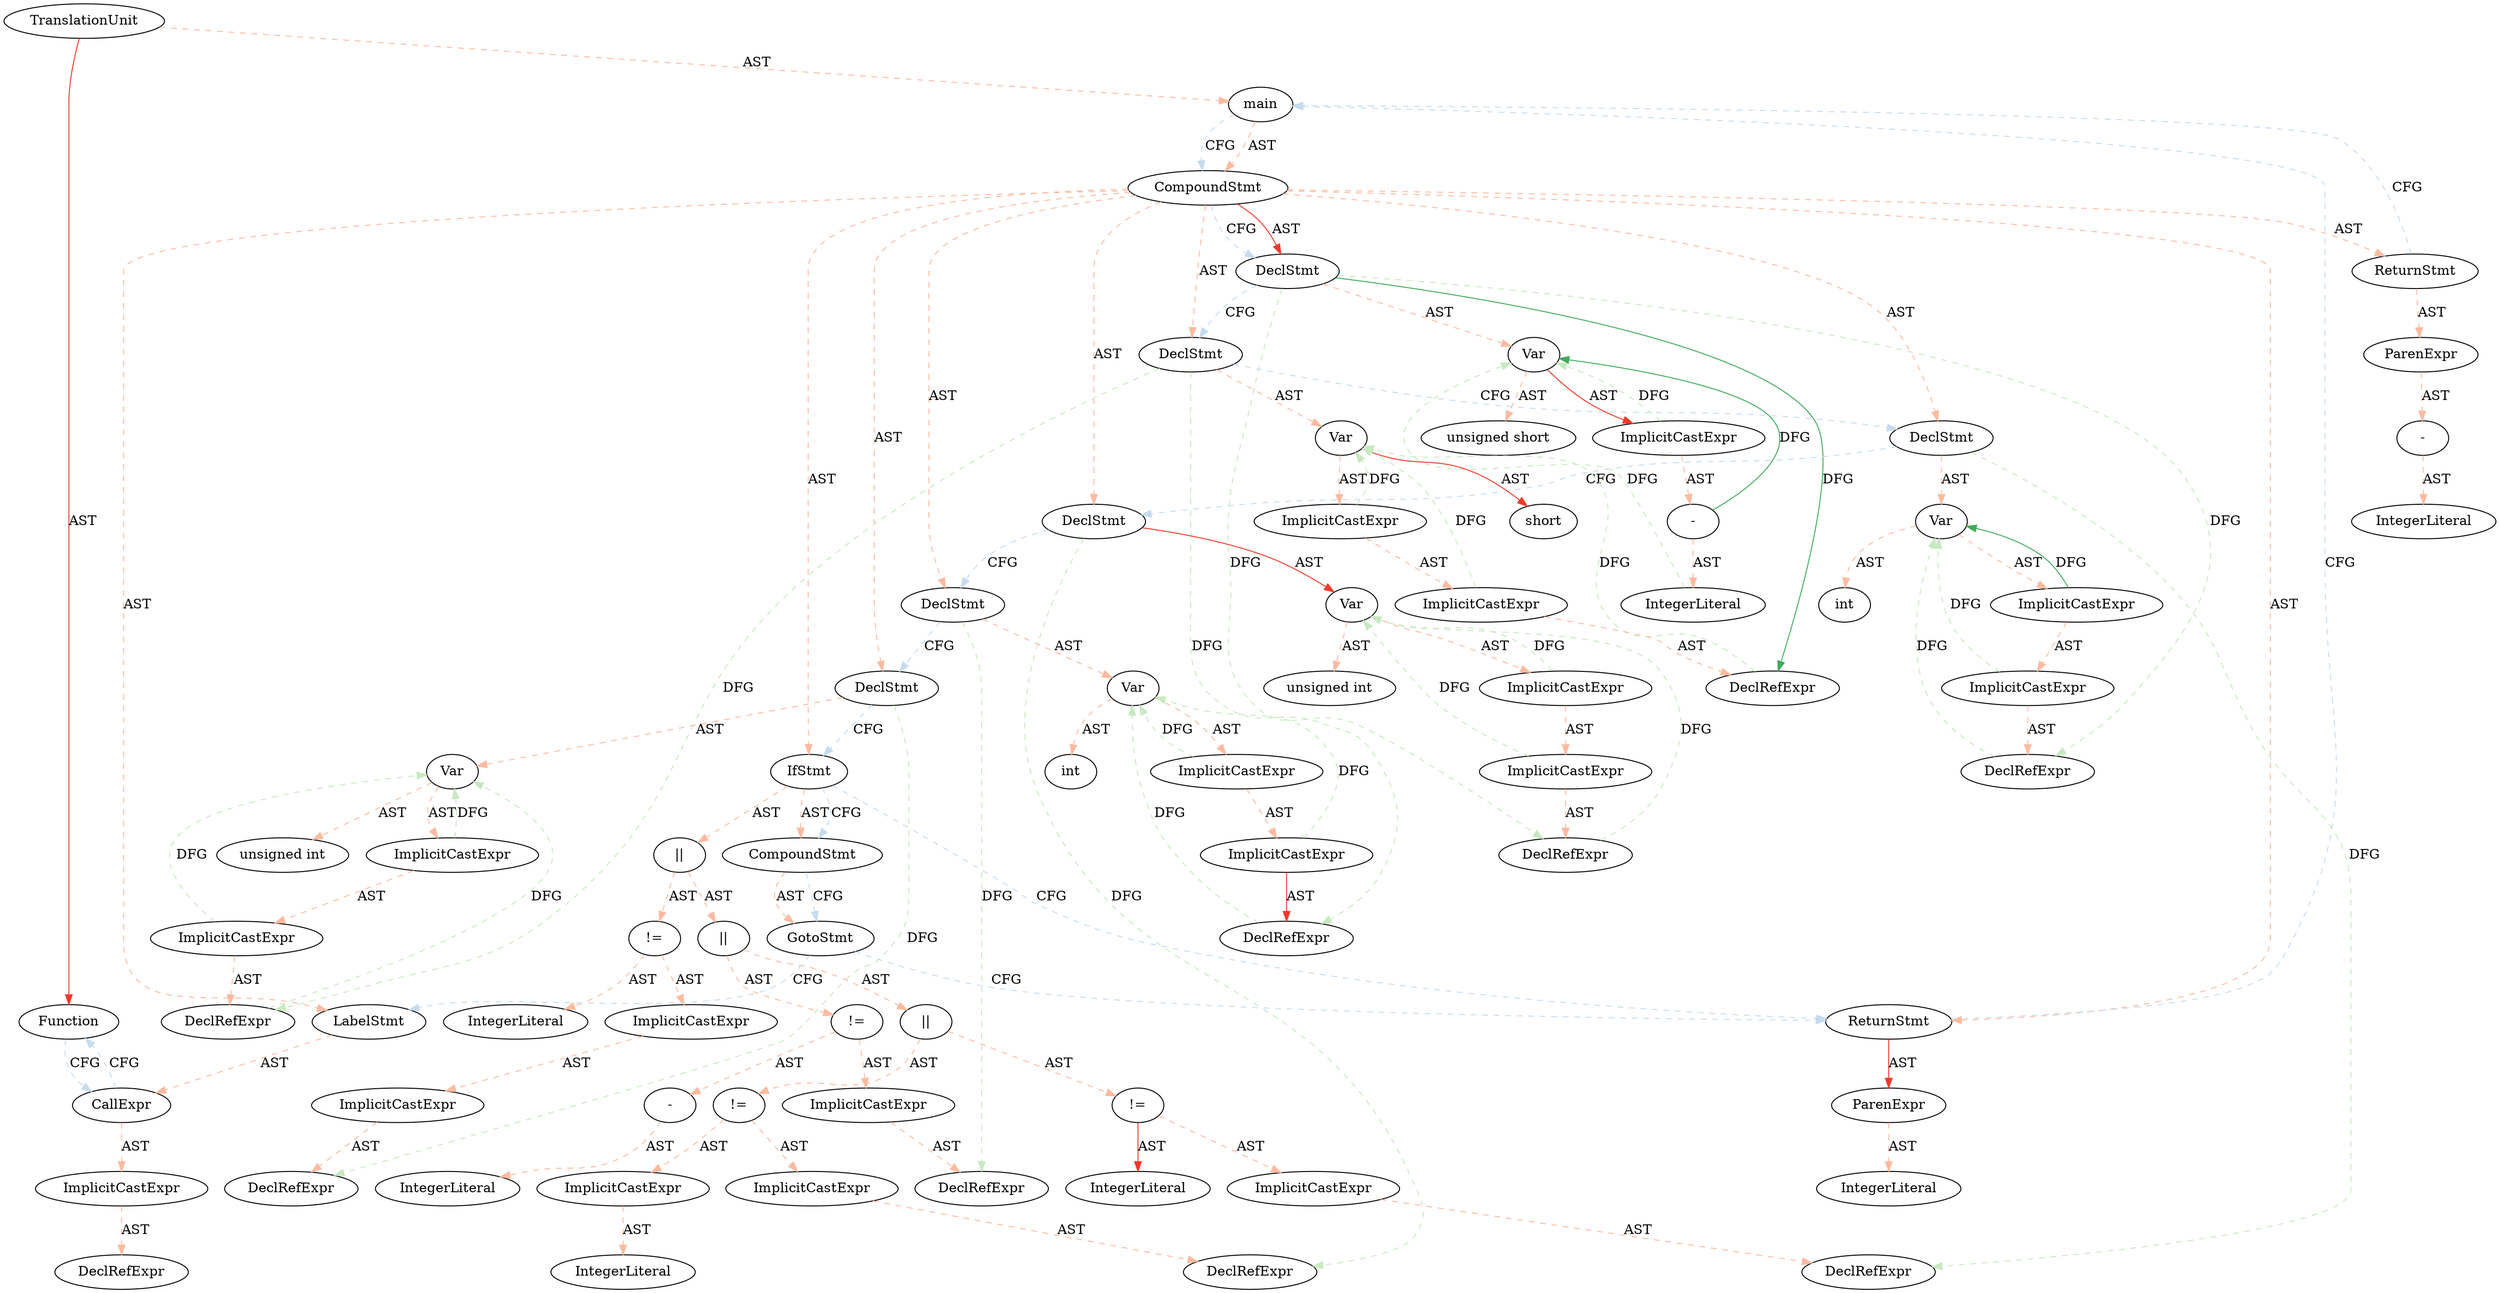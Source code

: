 digraph "" {
	node [label="\N"];
	0	[label=TranslationUnit];
	1	[label=Function];
	0 -> 1	[key=0,
		color=6,
		colorscheme=reds8,
		label=AST,
		style=solid];
	2	[label=main];
	0 -> 2	[key=0,
		color=3,
		colorscheme=reds8,
		label=AST,
		style=dashed];
	69	[label=CallExpr];
	1 -> 69	[key=0,
		color=3,
		colorscheme=blues8,
		label=CFG,
		style=dashed];
	3	[label=CompoundStmt];
	2 -> 3	[key=0,
		color=3,
		colorscheme=reds8,
		label=AST,
		style=dashed];
	2 -> 3	[key=1,
		color=3,
		colorscheme=blues8,
		label=CFG,
		style=dashed];
	4	[label=DeclStmt];
	3 -> 4	[key=0,
		color=6,
		colorscheme=reds8,
		label=AST,
		style=solid];
	3 -> 4	[key=1,
		color=3,
		colorscheme=blues8,
		label=CFG,
		style=dashed];
	10	[label=DeclStmt];
	3 -> 10	[key=0,
		color=3,
		colorscheme=reds8,
		label=AST,
		style=dashed];
	16	[label=DeclStmt];
	3 -> 16	[key=0,
		color=3,
		colorscheme=reds8,
		label=AST,
		style=dashed];
	22	[label=DeclStmt];
	3 -> 22	[key=0,
		color=3,
		colorscheme=reds8,
		label=AST,
		style=dashed];
	28	[label=DeclStmt];
	3 -> 28	[key=0,
		color=3,
		colorscheme=reds8,
		label=AST,
		style=dashed];
	34	[label=DeclStmt];
	3 -> 34	[key=0,
		color=3,
		colorscheme=reds8,
		label=AST,
		style=dashed];
	40	[label=IfStmt];
	3 -> 40	[key=0,
		color=3,
		colorscheme=reds8,
		label=AST,
		style=dashed];
	65	[label=ReturnStmt];
	3 -> 65	[key=0,
		color=3,
		colorscheme=reds8,
		label=AST,
		style=dashed];
	68	[label=LabelStmt];
	3 -> 68	[key=0,
		color=3,
		colorscheme=reds8,
		label=AST,
		style=dashed];
	72	[label=ReturnStmt];
	3 -> 72	[key=0,
		color=3,
		colorscheme=reds8,
		label=AST,
		style=dashed];
	5	[label=Var];
	4 -> 5	[key=0,
		color=3,
		colorscheme=reds8,
		label=AST,
		style=dashed];
	4 -> 10	[key=0,
		color=3,
		colorscheme=blues8,
		label=CFG,
		style=dashed];
	15	[label=DeclRefExpr];
	4 -> 15	[key=0,
		color=6,
		colorscheme=greens8,
		label=DFG,
		style=solid];
	21	[label=DeclRefExpr];
	4 -> 21	[key=0,
		color=3,
		colorscheme=greens8,
		label=DFG,
		style=dashed];
	27	[label=DeclRefExpr];
	4 -> 27	[key=0,
		color=3,
		colorscheme=greens8,
		label=DFG,
		style=dashed];
	6	[label="unsigned short"];
	5 -> 6	[key=0,
		color=3,
		colorscheme=reds8,
		label=AST,
		style=dashed];
	7	[label=ImplicitCastExpr];
	5 -> 7	[key=0,
		color=6,
		colorscheme=reds8,
		label=AST,
		style=solid];
	7 -> 5	[key=0,
		color=3,
		colorscheme=greens8,
		label=DFG,
		style=dashed];
	8	[label="-"];
	7 -> 8	[key=0,
		color=3,
		colorscheme=reds8,
		label=AST,
		style=dashed];
	8 -> 5	[key=0,
		color=6,
		colorscheme=greens8,
		label=DFG,
		style=solid];
	9	[label=IntegerLiteral];
	8 -> 9	[key=0,
		color=3,
		colorscheme=reds8,
		label=AST,
		style=dashed];
	9 -> 5	[key=0,
		color=3,
		colorscheme=greens8,
		label=DFG,
		style=dashed];
	11	[label=Var];
	10 -> 11	[key=0,
		color=3,
		colorscheme=reds8,
		label=AST,
		style=dashed];
	10 -> 16	[key=0,
		color=3,
		colorscheme=blues8,
		label=CFG,
		style=dashed];
	33	[label=DeclRefExpr];
	10 -> 33	[key=0,
		color=3,
		colorscheme=greens8,
		label=DFG,
		style=dashed];
	39	[label=DeclRefExpr];
	10 -> 39	[key=0,
		color=3,
		colorscheme=greens8,
		label=DFG,
		style=dashed];
	12	[label=short];
	11 -> 12	[key=0,
		color=6,
		colorscheme=reds8,
		label=AST,
		style=solid];
	13	[label=ImplicitCastExpr];
	11 -> 13	[key=0,
		color=3,
		colorscheme=reds8,
		label=AST,
		style=dashed];
	13 -> 11	[key=0,
		color=3,
		colorscheme=greens8,
		label=DFG,
		style=dashed];
	14	[label=ImplicitCastExpr];
	13 -> 14	[key=0,
		color=3,
		colorscheme=reds8,
		label=AST,
		style=dashed];
	14 -> 11	[key=0,
		color=3,
		colorscheme=greens8,
		label=DFG,
		style=dashed];
	14 -> 15	[key=0,
		color=3,
		colorscheme=reds8,
		label=AST,
		style=dashed];
	15 -> 11	[key=0,
		color=3,
		colorscheme=greens8,
		label=DFG,
		style=dashed];
	17	[label=Var];
	16 -> 17	[key=0,
		color=3,
		colorscheme=reds8,
		label=AST,
		style=dashed];
	16 -> 22	[key=0,
		color=3,
		colorscheme=blues8,
		label=CFG,
		style=dashed];
	46	[label=DeclRefExpr];
	16 -> 46	[key=0,
		color=3,
		colorscheme=greens8,
		label=DFG,
		style=dashed];
	18	[label=int];
	17 -> 18	[key=0,
		color=3,
		colorscheme=reds8,
		label=AST,
		style=dashed];
	19	[label=ImplicitCastExpr];
	17 -> 19	[key=0,
		color=3,
		colorscheme=reds8,
		label=AST,
		style=dashed];
	19 -> 17	[key=0,
		color=6,
		colorscheme=greens8,
		label=DFG,
		style=solid];
	20	[label=ImplicitCastExpr];
	19 -> 20	[key=0,
		color=3,
		colorscheme=reds8,
		label=AST,
		style=dashed];
	20 -> 17	[key=0,
		color=3,
		colorscheme=greens8,
		label=DFG,
		style=dashed];
	20 -> 21	[key=0,
		color=3,
		colorscheme=reds8,
		label=AST,
		style=dashed];
	21 -> 17	[key=0,
		color=3,
		colorscheme=greens8,
		label=DFG,
		style=dashed];
	23	[label=Var];
	22 -> 23	[key=0,
		color=6,
		colorscheme=reds8,
		label=AST,
		style=solid];
	22 -> 28	[key=0,
		color=3,
		colorscheme=blues8,
		label=CFG,
		style=dashed];
	50	[label=DeclRefExpr];
	22 -> 50	[key=0,
		color=3,
		colorscheme=greens8,
		label=DFG,
		style=dashed];
	24	[label="unsigned int"];
	23 -> 24	[key=0,
		color=3,
		colorscheme=reds8,
		label=AST,
		style=dashed];
	25	[label=ImplicitCastExpr];
	23 -> 25	[key=0,
		color=3,
		colorscheme=reds8,
		label=AST,
		style=dashed];
	25 -> 23	[key=0,
		color=3,
		colorscheme=greens8,
		label=DFG,
		style=dashed];
	26	[label=ImplicitCastExpr];
	25 -> 26	[key=0,
		color=3,
		colorscheme=reds8,
		label=AST,
		style=dashed];
	26 -> 23	[key=0,
		color=3,
		colorscheme=greens8,
		label=DFG,
		style=dashed];
	26 -> 27	[key=0,
		color=3,
		colorscheme=reds8,
		label=AST,
		style=dashed];
	27 -> 23	[key=0,
		color=3,
		colorscheme=greens8,
		label=DFG,
		style=dashed];
	29	[label=Var];
	28 -> 29	[key=0,
		color=3,
		colorscheme=reds8,
		label=AST,
		style=dashed];
	28 -> 34	[key=0,
		color=3,
		colorscheme=blues8,
		label=CFG,
		style=dashed];
	55	[label=DeclRefExpr];
	28 -> 55	[key=0,
		color=3,
		colorscheme=greens8,
		label=DFG,
		style=dashed];
	30	[label=int];
	29 -> 30	[key=0,
		color=3,
		colorscheme=reds8,
		label=AST,
		style=dashed];
	31	[label=ImplicitCastExpr];
	29 -> 31	[key=0,
		color=3,
		colorscheme=reds8,
		label=AST,
		style=dashed];
	31 -> 29	[key=0,
		color=3,
		colorscheme=greens8,
		label=DFG,
		style=dashed];
	32	[label=ImplicitCastExpr];
	31 -> 32	[key=0,
		color=3,
		colorscheme=reds8,
		label=AST,
		style=dashed];
	32 -> 29	[key=0,
		color=3,
		colorscheme=greens8,
		label=DFG,
		style=dashed];
	32 -> 33	[key=0,
		color=6,
		colorscheme=reds8,
		label=AST,
		style=solid];
	33 -> 29	[key=0,
		color=3,
		colorscheme=greens8,
		label=DFG,
		style=dashed];
	35	[label=Var];
	34 -> 35	[key=0,
		color=3,
		colorscheme=reds8,
		label=AST,
		style=dashed];
	34 -> 40	[key=0,
		color=3,
		colorscheme=blues8,
		label=CFG,
		style=dashed];
	61	[label=DeclRefExpr];
	34 -> 61	[key=0,
		color=3,
		colorscheme=greens8,
		label=DFG,
		style=dashed];
	36	[label="unsigned int"];
	35 -> 36	[key=0,
		color=3,
		colorscheme=reds8,
		label=AST,
		style=dashed];
	37	[label=ImplicitCastExpr];
	35 -> 37	[key=0,
		color=3,
		colorscheme=reds8,
		label=AST,
		style=dashed];
	37 -> 35	[key=0,
		color=3,
		colorscheme=greens8,
		label=DFG,
		style=dashed];
	38	[label=ImplicitCastExpr];
	37 -> 38	[key=0,
		color=3,
		colorscheme=reds8,
		label=AST,
		style=dashed];
	38 -> 35	[key=0,
		color=3,
		colorscheme=greens8,
		label=DFG,
		style=dashed];
	38 -> 39	[key=0,
		color=3,
		colorscheme=reds8,
		label=AST,
		style=dashed];
	39 -> 35	[key=0,
		color=3,
		colorscheme=greens8,
		label=DFG,
		style=dashed];
	41	[label="||"];
	40 -> 41	[key=0,
		color=3,
		colorscheme=reds8,
		label=AST,
		style=dashed];
	63	[label=CompoundStmt];
	40 -> 63	[key=0,
		color=3,
		colorscheme=reds8,
		label=AST,
		style=dashed];
	40 -> 63	[key=1,
		color=3,
		colorscheme=blues8,
		label=CFG,
		style=dashed];
	40 -> 65	[key=0,
		color=3,
		colorscheme=blues8,
		label=CFG,
		style=dashed];
	42	[label="||"];
	41 -> 42	[key=0,
		color=3,
		colorscheme=reds8,
		label=AST,
		style=dashed];
	58	[label="!="];
	41 -> 58	[key=0,
		color=3,
		colorscheme=reds8,
		label=AST,
		style=dashed];
	43	[label="||"];
	42 -> 43	[key=0,
		color=3,
		colorscheme=reds8,
		label=AST,
		style=dashed];
	53	[label="!="];
	42 -> 53	[key=0,
		color=3,
		colorscheme=reds8,
		label=AST,
		style=dashed];
	44	[label="!="];
	43 -> 44	[key=0,
		color=3,
		colorscheme=reds8,
		label=AST,
		style=dashed];
	48	[label="!="];
	43 -> 48	[key=0,
		color=3,
		colorscheme=reds8,
		label=AST,
		style=dashed];
	45	[label=ImplicitCastExpr];
	44 -> 45	[key=0,
		color=3,
		colorscheme=reds8,
		label=AST,
		style=dashed];
	47	[label=IntegerLiteral];
	44 -> 47	[key=0,
		color=6,
		colorscheme=reds8,
		label=AST,
		style=solid];
	45 -> 46	[key=0,
		color=3,
		colorscheme=reds8,
		label=AST,
		style=dashed];
	49	[label=ImplicitCastExpr];
	48 -> 49	[key=0,
		color=3,
		colorscheme=reds8,
		label=AST,
		style=dashed];
	51	[label=ImplicitCastExpr];
	48 -> 51	[key=0,
		color=3,
		colorscheme=reds8,
		label=AST,
		style=dashed];
	49 -> 50	[key=0,
		color=3,
		colorscheme=reds8,
		label=AST,
		style=dashed];
	52	[label=IntegerLiteral];
	51 -> 52	[key=0,
		color=3,
		colorscheme=reds8,
		label=AST,
		style=dashed];
	54	[label=ImplicitCastExpr];
	53 -> 54	[key=0,
		color=3,
		colorscheme=reds8,
		label=AST,
		style=dashed];
	56	[label="-"];
	53 -> 56	[key=0,
		color=3,
		colorscheme=reds8,
		label=AST,
		style=dashed];
	54 -> 55	[key=0,
		color=3,
		colorscheme=reds8,
		label=AST,
		style=dashed];
	57	[label=IntegerLiteral];
	56 -> 57	[key=0,
		color=3,
		colorscheme=reds8,
		label=AST,
		style=dashed];
	59	[label=ImplicitCastExpr];
	58 -> 59	[key=0,
		color=3,
		colorscheme=reds8,
		label=AST,
		style=dashed];
	62	[label=IntegerLiteral];
	58 -> 62	[key=0,
		color=3,
		colorscheme=reds8,
		label=AST,
		style=dashed];
	60	[label=ImplicitCastExpr];
	59 -> 60	[key=0,
		color=3,
		colorscheme=reds8,
		label=AST,
		style=dashed];
	60 -> 61	[key=0,
		color=3,
		colorscheme=reds8,
		label=AST,
		style=dashed];
	64	[label=GotoStmt];
	63 -> 64	[key=0,
		color=3,
		colorscheme=reds8,
		label=AST,
		style=dashed];
	63 -> 64	[key=1,
		color=3,
		colorscheme=blues8,
		label=CFG,
		style=dashed];
	64 -> 65	[key=0,
		color=3,
		colorscheme=blues8,
		label=CFG,
		style=dashed];
	64 -> 68	[key=0,
		color=3,
		colorscheme=blues8,
		label=CFG,
		style=dashed];
	65 -> 2	[key=0,
		color=3,
		colorscheme=blues8,
		label=CFG,
		style=dashed];
	66	[label=ParenExpr];
	65 -> 66	[key=0,
		color=6,
		colorscheme=reds8,
		label=AST,
		style=solid];
	67	[label=IntegerLiteral];
	66 -> 67	[key=0,
		color=3,
		colorscheme=reds8,
		label=AST,
		style=dashed];
	68 -> 69	[key=0,
		color=3,
		colorscheme=reds8,
		label=AST,
		style=dashed];
	69 -> 1	[key=0,
		color=3,
		colorscheme=blues8,
		label=CFG,
		style=dashed];
	70	[label=ImplicitCastExpr];
	69 -> 70	[key=0,
		color=3,
		colorscheme=reds8,
		label=AST,
		style=dashed];
	71	[label=DeclRefExpr];
	70 -> 71	[key=0,
		color=3,
		colorscheme=reds8,
		label=AST,
		style=dashed];
	72 -> 2	[key=0,
		color=3,
		colorscheme=blues8,
		label=CFG,
		style=dashed];
	73	[label=ParenExpr];
	72 -> 73	[key=0,
		color=3,
		colorscheme=reds8,
		label=AST,
		style=dashed];
	74	[label="-"];
	73 -> 74	[key=0,
		color=3,
		colorscheme=reds8,
		label=AST,
		style=dashed];
	75	[label=IntegerLiteral];
	74 -> 75	[key=0,
		color=3,
		colorscheme=reds8,
		label=AST,
		style=dashed];
}
